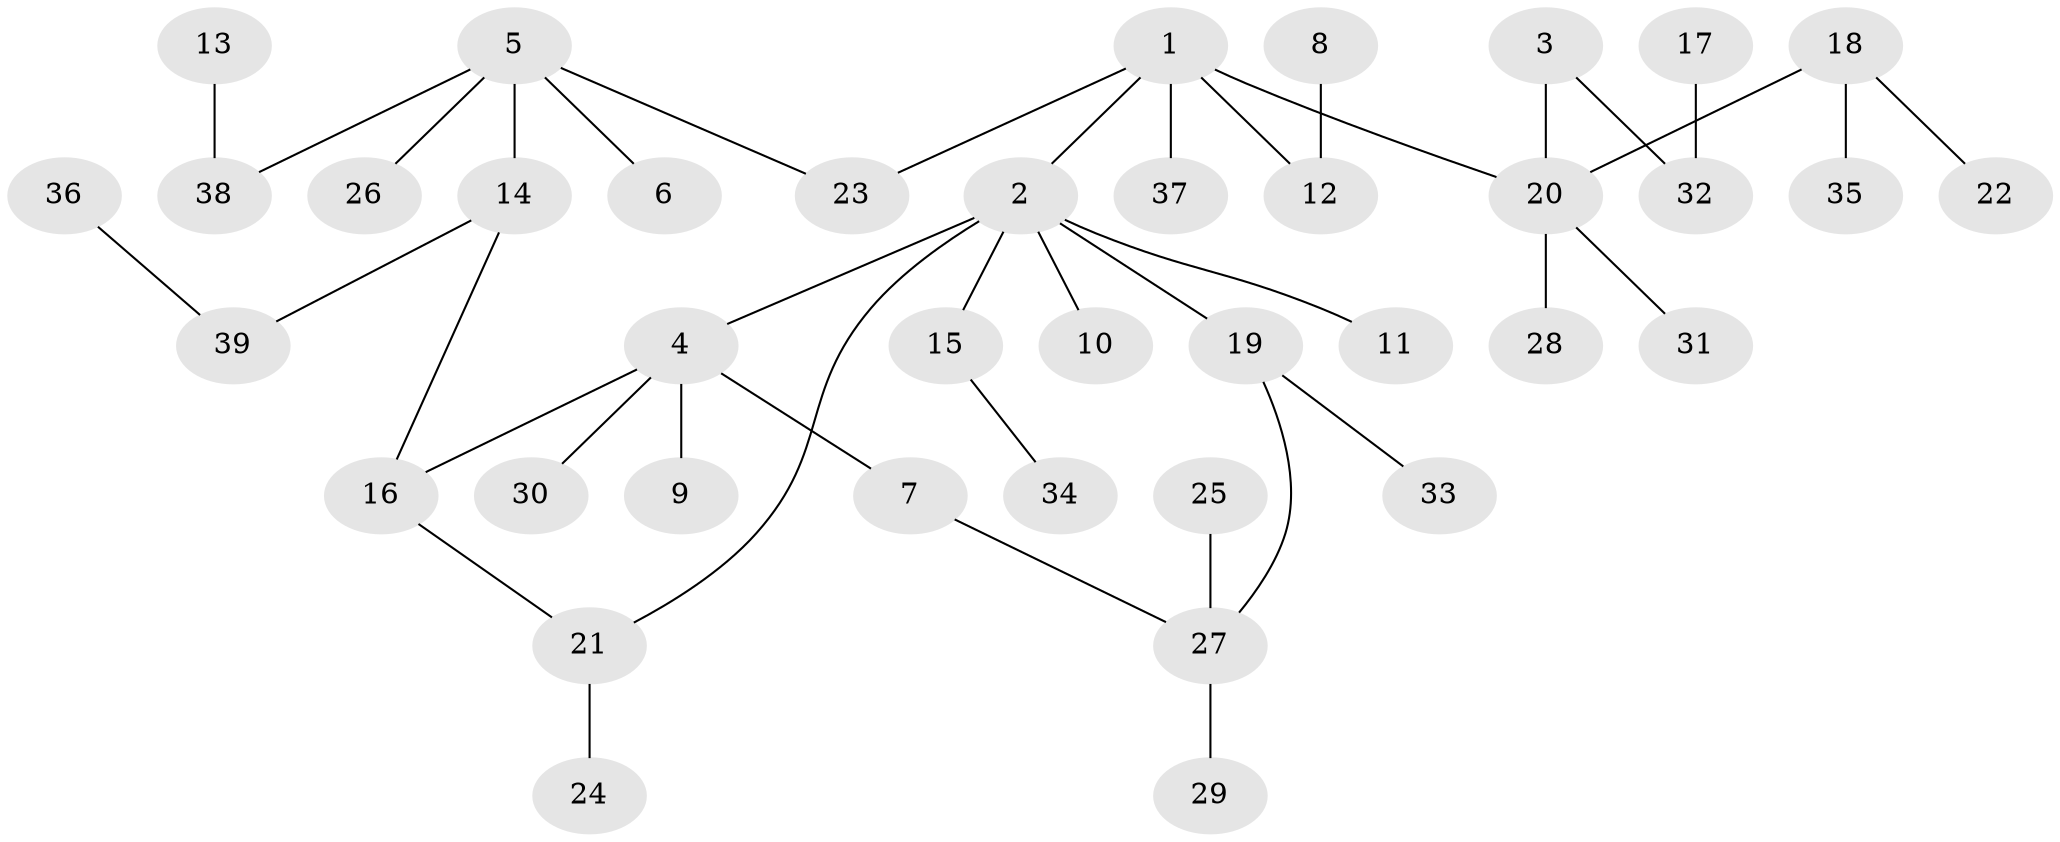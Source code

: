 // original degree distribution, {2: 0.2692307692307692, 8: 0.01282051282051282, 5: 0.038461538461538464, 1: 0.47435897435897434, 3: 0.1282051282051282, 6: 0.02564102564102564, 4: 0.05128205128205128}
// Generated by graph-tools (version 1.1) at 2025/49/03/09/25 03:49:17]
// undirected, 39 vertices, 41 edges
graph export_dot {
graph [start="1"]
  node [color=gray90,style=filled];
  1;
  2;
  3;
  4;
  5;
  6;
  7;
  8;
  9;
  10;
  11;
  12;
  13;
  14;
  15;
  16;
  17;
  18;
  19;
  20;
  21;
  22;
  23;
  24;
  25;
  26;
  27;
  28;
  29;
  30;
  31;
  32;
  33;
  34;
  35;
  36;
  37;
  38;
  39;
  1 -- 2 [weight=1.0];
  1 -- 12 [weight=1.0];
  1 -- 20 [weight=1.0];
  1 -- 23 [weight=1.0];
  1 -- 37 [weight=1.0];
  2 -- 4 [weight=1.0];
  2 -- 10 [weight=1.0];
  2 -- 11 [weight=1.0];
  2 -- 15 [weight=1.0];
  2 -- 19 [weight=1.0];
  2 -- 21 [weight=1.0];
  3 -- 20 [weight=1.0];
  3 -- 32 [weight=1.0];
  4 -- 7 [weight=1.0];
  4 -- 9 [weight=1.0];
  4 -- 16 [weight=1.0];
  4 -- 30 [weight=1.0];
  5 -- 6 [weight=1.0];
  5 -- 14 [weight=1.0];
  5 -- 23 [weight=1.0];
  5 -- 26 [weight=1.0];
  5 -- 38 [weight=1.0];
  7 -- 27 [weight=1.0];
  8 -- 12 [weight=1.0];
  13 -- 38 [weight=1.0];
  14 -- 16 [weight=1.0];
  14 -- 39 [weight=1.0];
  15 -- 34 [weight=1.0];
  16 -- 21 [weight=1.0];
  17 -- 32 [weight=1.0];
  18 -- 20 [weight=1.0];
  18 -- 22 [weight=1.0];
  18 -- 35 [weight=1.0];
  19 -- 27 [weight=1.0];
  19 -- 33 [weight=1.0];
  20 -- 28 [weight=1.0];
  20 -- 31 [weight=1.0];
  21 -- 24 [weight=1.0];
  25 -- 27 [weight=1.0];
  27 -- 29 [weight=1.0];
  36 -- 39 [weight=1.0];
}
